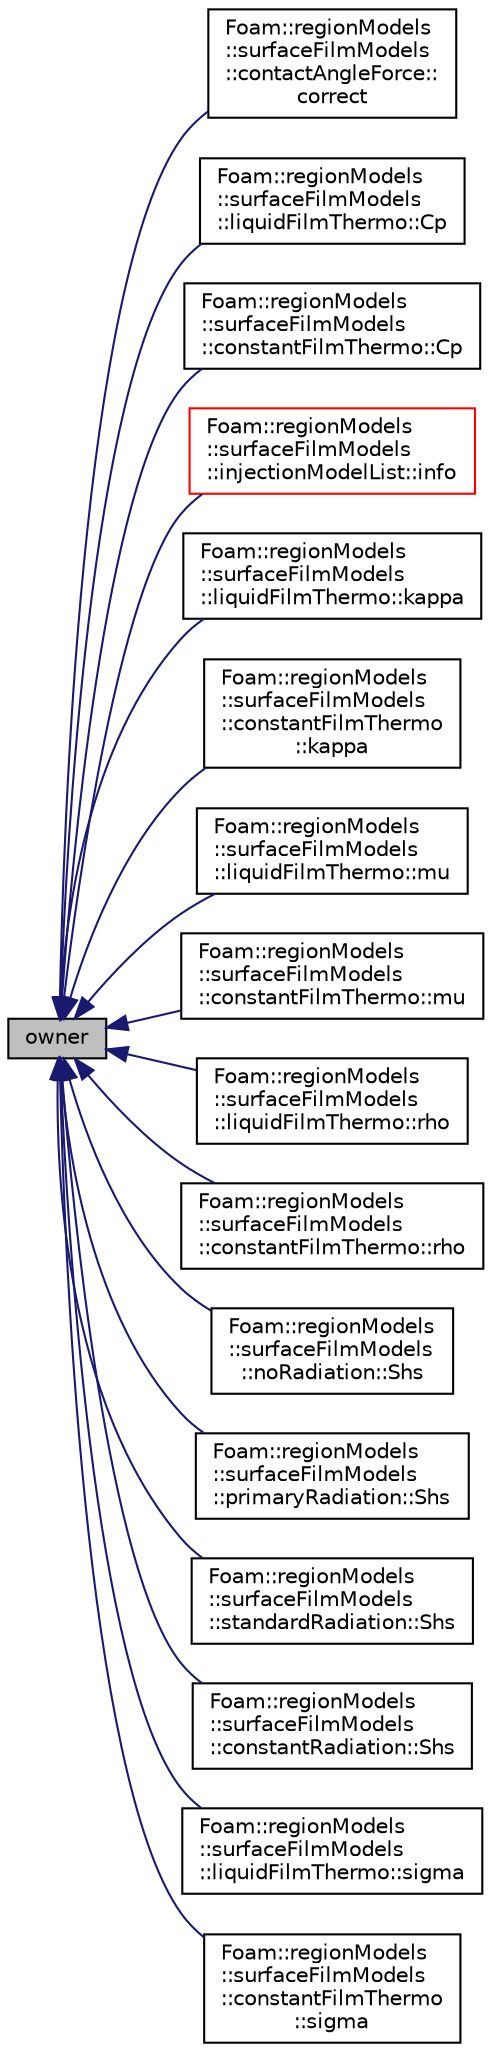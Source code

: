 digraph "owner"
{
  bgcolor="transparent";
  edge [fontname="Helvetica",fontsize="10",labelfontname="Helvetica",labelfontsize="10"];
  node [fontname="Helvetica",fontsize="10",shape=record];
  rankdir="LR";
  Node1 [label="owner",height=0.2,width=0.4,color="black", fillcolor="grey75", style="filled", fontcolor="black"];
  Node1 -> Node2 [dir="back",color="midnightblue",fontsize="10",style="solid",fontname="Helvetica"];
  Node2 [label="Foam::regionModels\l::surfaceFilmModels\l::contactAngleForce::\lcorrect",height=0.2,width=0.4,color="black",URL="$a00398.html#ae8286cb1594f9b26a1c5291173459307",tooltip="Correct. "];
  Node1 -> Node3 [dir="back",color="midnightblue",fontsize="10",style="solid",fontname="Helvetica"];
  Node3 [label="Foam::regionModels\l::surfaceFilmModels\l::liquidFilmThermo::Cp",height=0.2,width=0.4,color="black",URL="$a01358.html#a189768d7784b3f4d6300630f60482f21",tooltip="Return specific heat capacity [J/kg/K]. "];
  Node1 -> Node4 [dir="back",color="midnightblue",fontsize="10",style="solid",fontname="Helvetica"];
  Node4 [label="Foam::regionModels\l::surfaceFilmModels\l::constantFilmThermo::Cp",height=0.2,width=0.4,color="black",URL="$a00368.html#a189768d7784b3f4d6300630f60482f21",tooltip="Return specific heat capacity [J/kg/K]. "];
  Node1 -> Node5 [dir="back",color="midnightblue",fontsize="10",style="solid",fontname="Helvetica"];
  Node5 [label="Foam::regionModels\l::surfaceFilmModels\l::injectionModelList::info",height=0.2,width=0.4,color="red",URL="$a01102.html#a535c2aef67becff77ed292ab0eceb44c",tooltip="Provide some info. "];
  Node1 -> Node6 [dir="back",color="midnightblue",fontsize="10",style="solid",fontname="Helvetica"];
  Node6 [label="Foam::regionModels\l::surfaceFilmModels\l::liquidFilmThermo::kappa",height=0.2,width=0.4,color="black",URL="$a01358.html#a2b3635ee75d2bce5309f4d98d6c27650",tooltip="Return thermal conductivity [W/m/K]. "];
  Node1 -> Node7 [dir="back",color="midnightblue",fontsize="10",style="solid",fontname="Helvetica"];
  Node7 [label="Foam::regionModels\l::surfaceFilmModels\l::constantFilmThermo\l::kappa",height=0.2,width=0.4,color="black",URL="$a00368.html#a2b3635ee75d2bce5309f4d98d6c27650",tooltip="Return thermal conductivity [W/m/K]. "];
  Node1 -> Node8 [dir="back",color="midnightblue",fontsize="10",style="solid",fontname="Helvetica"];
  Node8 [label="Foam::regionModels\l::surfaceFilmModels\l::liquidFilmThermo::mu",height=0.2,width=0.4,color="black",URL="$a01358.html#a6a75e732b55d976da97dddc2575579ed",tooltip="Return dynamic viscosity [Pa.s]. "];
  Node1 -> Node9 [dir="back",color="midnightblue",fontsize="10",style="solid",fontname="Helvetica"];
  Node9 [label="Foam::regionModels\l::surfaceFilmModels\l::constantFilmThermo::mu",height=0.2,width=0.4,color="black",URL="$a00368.html#a6a75e732b55d976da97dddc2575579ed",tooltip="Return dynamic viscosity [Pa.s]. "];
  Node1 -> Node10 [dir="back",color="midnightblue",fontsize="10",style="solid",fontname="Helvetica"];
  Node10 [label="Foam::regionModels\l::surfaceFilmModels\l::liquidFilmThermo::rho",height=0.2,width=0.4,color="black",URL="$a01358.html#a6d296151ad3579c3213f91adc6ed6f52",tooltip="Return density [kg/m3]. "];
  Node1 -> Node11 [dir="back",color="midnightblue",fontsize="10",style="solid",fontname="Helvetica"];
  Node11 [label="Foam::regionModels\l::surfaceFilmModels\l::constantFilmThermo::rho",height=0.2,width=0.4,color="black",URL="$a00368.html#a6d296151ad3579c3213f91adc6ed6f52",tooltip="Return density [kg/m3]. "];
  Node1 -> Node12 [dir="back",color="midnightblue",fontsize="10",style="solid",fontname="Helvetica"];
  Node12 [label="Foam::regionModels\l::surfaceFilmModels\l::noRadiation::Shs",height=0.2,width=0.4,color="black",URL="$a01644.html#a23a3971156c3d03fd32bb22f87681ab2",tooltip="Return the radiation sensible enthalpy source. "];
  Node1 -> Node13 [dir="back",color="midnightblue",fontsize="10",style="solid",fontname="Helvetica"];
  Node13 [label="Foam::regionModels\l::surfaceFilmModels\l::primaryRadiation::Shs",height=0.2,width=0.4,color="black",URL="$a01964.html#a23a3971156c3d03fd32bb22f87681ab2",tooltip="Return the radiation sensible enthalpy source. "];
  Node1 -> Node14 [dir="back",color="midnightblue",fontsize="10",style="solid",fontname="Helvetica"];
  Node14 [label="Foam::regionModels\l::surfaceFilmModels\l::standardRadiation::Shs",height=0.2,width=0.4,color="black",URL="$a02423.html#a23a3971156c3d03fd32bb22f87681ab2",tooltip="Return the radiation sensible enthalpy source. "];
  Node1 -> Node15 [dir="back",color="midnightblue",fontsize="10",style="solid",fontname="Helvetica"];
  Node15 [label="Foam::regionModels\l::surfaceFilmModels\l::constantRadiation::Shs",height=0.2,width=0.4,color="black",URL="$a00382.html#a23a3971156c3d03fd32bb22f87681ab2",tooltip="Return the radiation sensible enthalpy source. "];
  Node1 -> Node16 [dir="back",color="midnightblue",fontsize="10",style="solid",fontname="Helvetica"];
  Node16 [label="Foam::regionModels\l::surfaceFilmModels\l::liquidFilmThermo::sigma",height=0.2,width=0.4,color="black",URL="$a01358.html#a5292706a64558b88dc07af840513cb71",tooltip="Return surface tension [kg/s2]. "];
  Node1 -> Node17 [dir="back",color="midnightblue",fontsize="10",style="solid",fontname="Helvetica"];
  Node17 [label="Foam::regionModels\l::surfaceFilmModels\l::constantFilmThermo\l::sigma",height=0.2,width=0.4,color="black",URL="$a00368.html#a5292706a64558b88dc07af840513cb71",tooltip="Return surface tension [kg/s2]. "];
}

